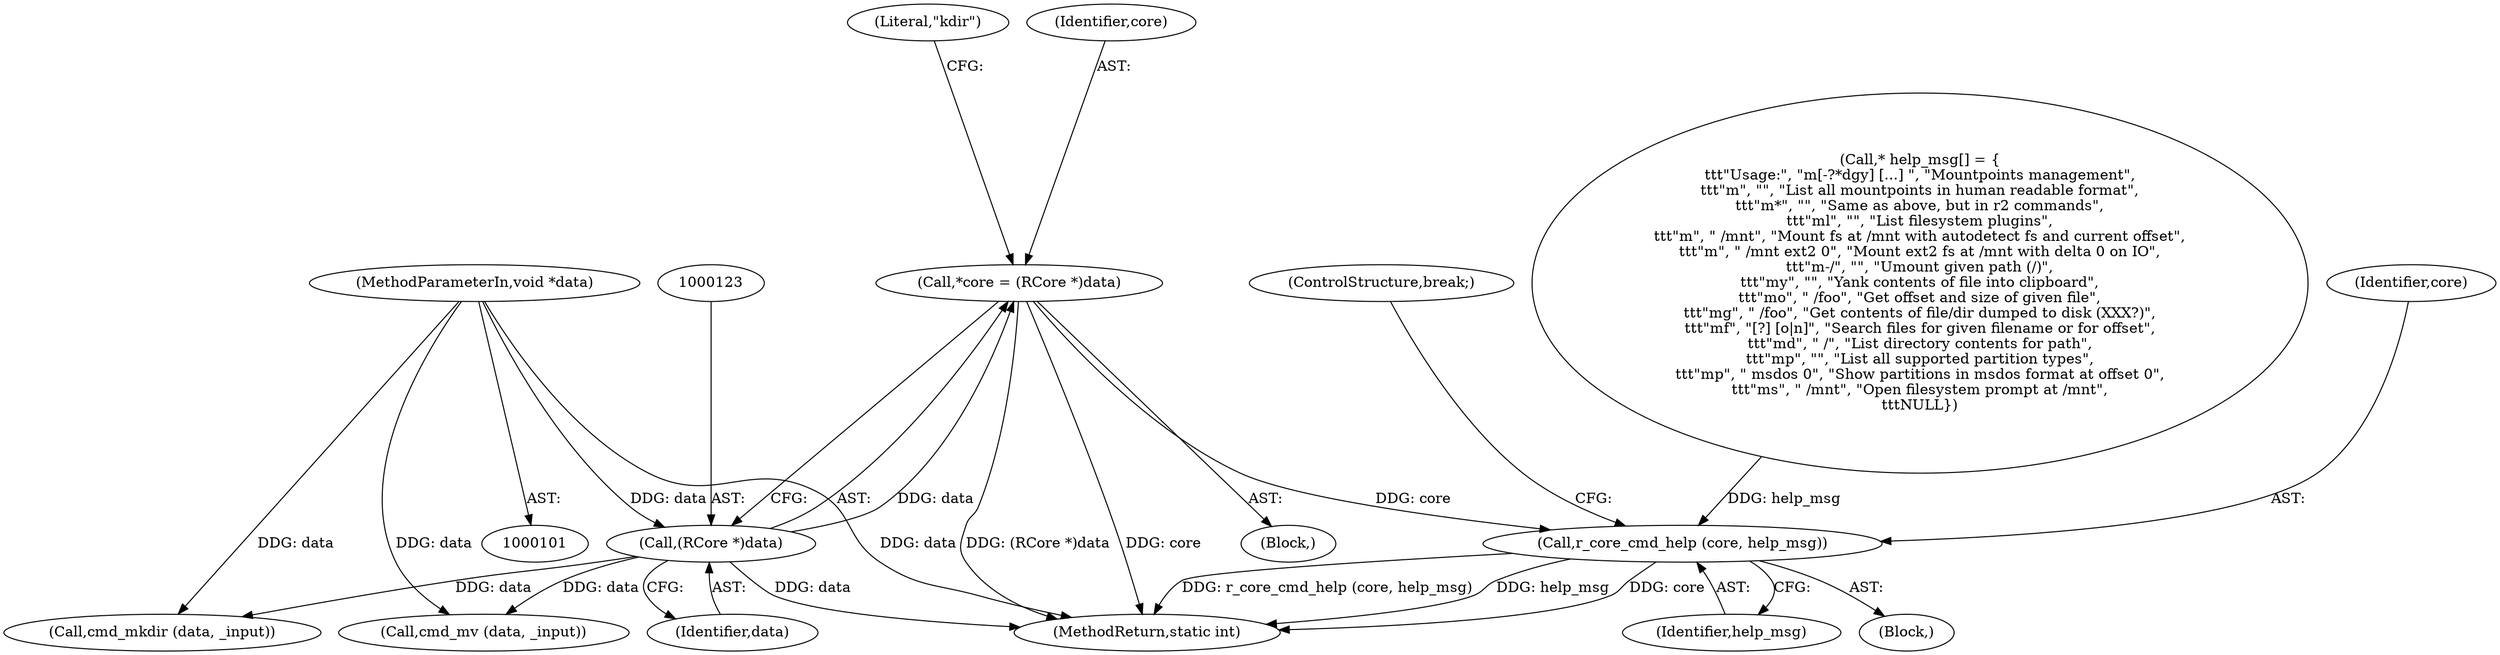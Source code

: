 digraph "0_radare2_65000a7fd9eea62359e6d6714f17b94a99a82edd@pointer" {
"1000120" [label="(Call,*core = (RCore *)data)"];
"1000122" [label="(Call,(RCore *)data)"];
"1000102" [label="(MethodParameterIn,void *data)"];
"1000668" [label="(Call,r_core_cmd_help (core, help_msg))"];
"1000102" [label="(MethodParameterIn,void *data)"];
"1000144" [label="(Call,cmd_mv (data, _input))"];
"1000133" [label="(Call,cmd_mkdir (data, _input))"];
"1000666" [label="(Call,* help_msg[] = {\n\t\t\t\"Usage:\", \"m[-?*dgy] [...] \", \"Mountpoints management\",\n\t\t\t\"m\", \"\", \"List all mountpoints in human readable format\",\n\t\t\t\"m*\", \"\", \"Same as above, but in r2 commands\",\n\t\t\t\"ml\", \"\", \"List filesystem plugins\",\n\t\t\t\"m\", \" /mnt\", \"Mount fs at /mnt with autodetect fs and current offset\",\n\t\t\t\"m\", \" /mnt ext2 0\", \"Mount ext2 fs at /mnt with delta 0 on IO\",\n\t\t\t\"m-/\", \"\", \"Umount given path (/)\",\n\t\t\t\"my\", \"\", \"Yank contents of file into clipboard\",\n\t\t\t\"mo\", \" /foo\", \"Get offset and size of given file\",\n\t\t\t\"mg\", \" /foo\", \"Get contents of file/dir dumped to disk (XXX?)\",\n\t\t\t\"mf\", \"[?] [o|n]\", \"Search files for given filename or for offset\",\n\t\t\t\"md\", \" /\", \"List directory contents for path\",\n\t\t\t\"mp\", \"\", \"List all supported partition types\",\n\t\t\t\"mp\", \" msdos 0\", \"Show partitions in msdos format at offset 0\",\n\t\t\t\"ms\", \" /mnt\", \"Open filesystem prompt at /mnt\",\n\t\t\tNULL})"];
"1000124" [label="(Identifier,data)"];
"1000122" [label="(Call,(RCore *)data)"];
"1000669" [label="(Identifier,core)"];
"1000664" [label="(Block,)"];
"1000128" [label="(Literal,\"kdir\")"];
"1000121" [label="(Identifier,core)"];
"1000120" [label="(Call,*core = (RCore *)data)"];
"1000668" [label="(Call,r_core_cmd_help (core, help_msg))"];
"1000670" [label="(Identifier,help_msg)"];
"1000676" [label="(MethodReturn,static int)"];
"1000104" [label="(Block,)"];
"1000671" [label="(ControlStructure,break;)"];
"1000120" -> "1000104"  [label="AST: "];
"1000120" -> "1000122"  [label="CFG: "];
"1000121" -> "1000120"  [label="AST: "];
"1000122" -> "1000120"  [label="AST: "];
"1000128" -> "1000120"  [label="CFG: "];
"1000120" -> "1000676"  [label="DDG: core"];
"1000120" -> "1000676"  [label="DDG: (RCore *)data"];
"1000122" -> "1000120"  [label="DDG: data"];
"1000120" -> "1000668"  [label="DDG: core"];
"1000122" -> "1000124"  [label="CFG: "];
"1000123" -> "1000122"  [label="AST: "];
"1000124" -> "1000122"  [label="AST: "];
"1000122" -> "1000676"  [label="DDG: data"];
"1000102" -> "1000122"  [label="DDG: data"];
"1000122" -> "1000133"  [label="DDG: data"];
"1000122" -> "1000144"  [label="DDG: data"];
"1000102" -> "1000101"  [label="AST: "];
"1000102" -> "1000676"  [label="DDG: data"];
"1000102" -> "1000133"  [label="DDG: data"];
"1000102" -> "1000144"  [label="DDG: data"];
"1000668" -> "1000664"  [label="AST: "];
"1000668" -> "1000670"  [label="CFG: "];
"1000669" -> "1000668"  [label="AST: "];
"1000670" -> "1000668"  [label="AST: "];
"1000671" -> "1000668"  [label="CFG: "];
"1000668" -> "1000676"  [label="DDG: r_core_cmd_help (core, help_msg)"];
"1000668" -> "1000676"  [label="DDG: help_msg"];
"1000668" -> "1000676"  [label="DDG: core"];
"1000666" -> "1000668"  [label="DDG: help_msg"];
}
